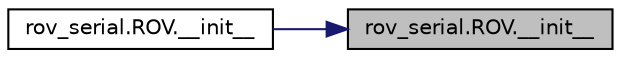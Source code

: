 digraph "rov_serial.ROV.__init__"
{
 // LATEX_PDF_SIZE
  edge [fontname="Helvetica",fontsize="10",labelfontname="Helvetica",labelfontsize="10"];
  node [fontname="Helvetica",fontsize="10",shape=record];
  rankdir="RL";
  Node1 [label="rov_serial.ROV.__init__",height=0.2,width=0.4,color="black", fillcolor="grey75", style="filled", fontcolor="black",tooltip=" "];
  Node1 -> Node2 [dir="back",color="midnightblue",fontsize="10",style="solid",fontname="Helvetica"];
  Node2 [label="rov_serial.ROV.__init__",height=0.2,width=0.4,color="black", fillcolor="white", style="filled",URL="$classrov__serial_1_1_r_o_v.html#ae5e06976fd40989522cbdaef9581e13b",tooltip=" "];
}
